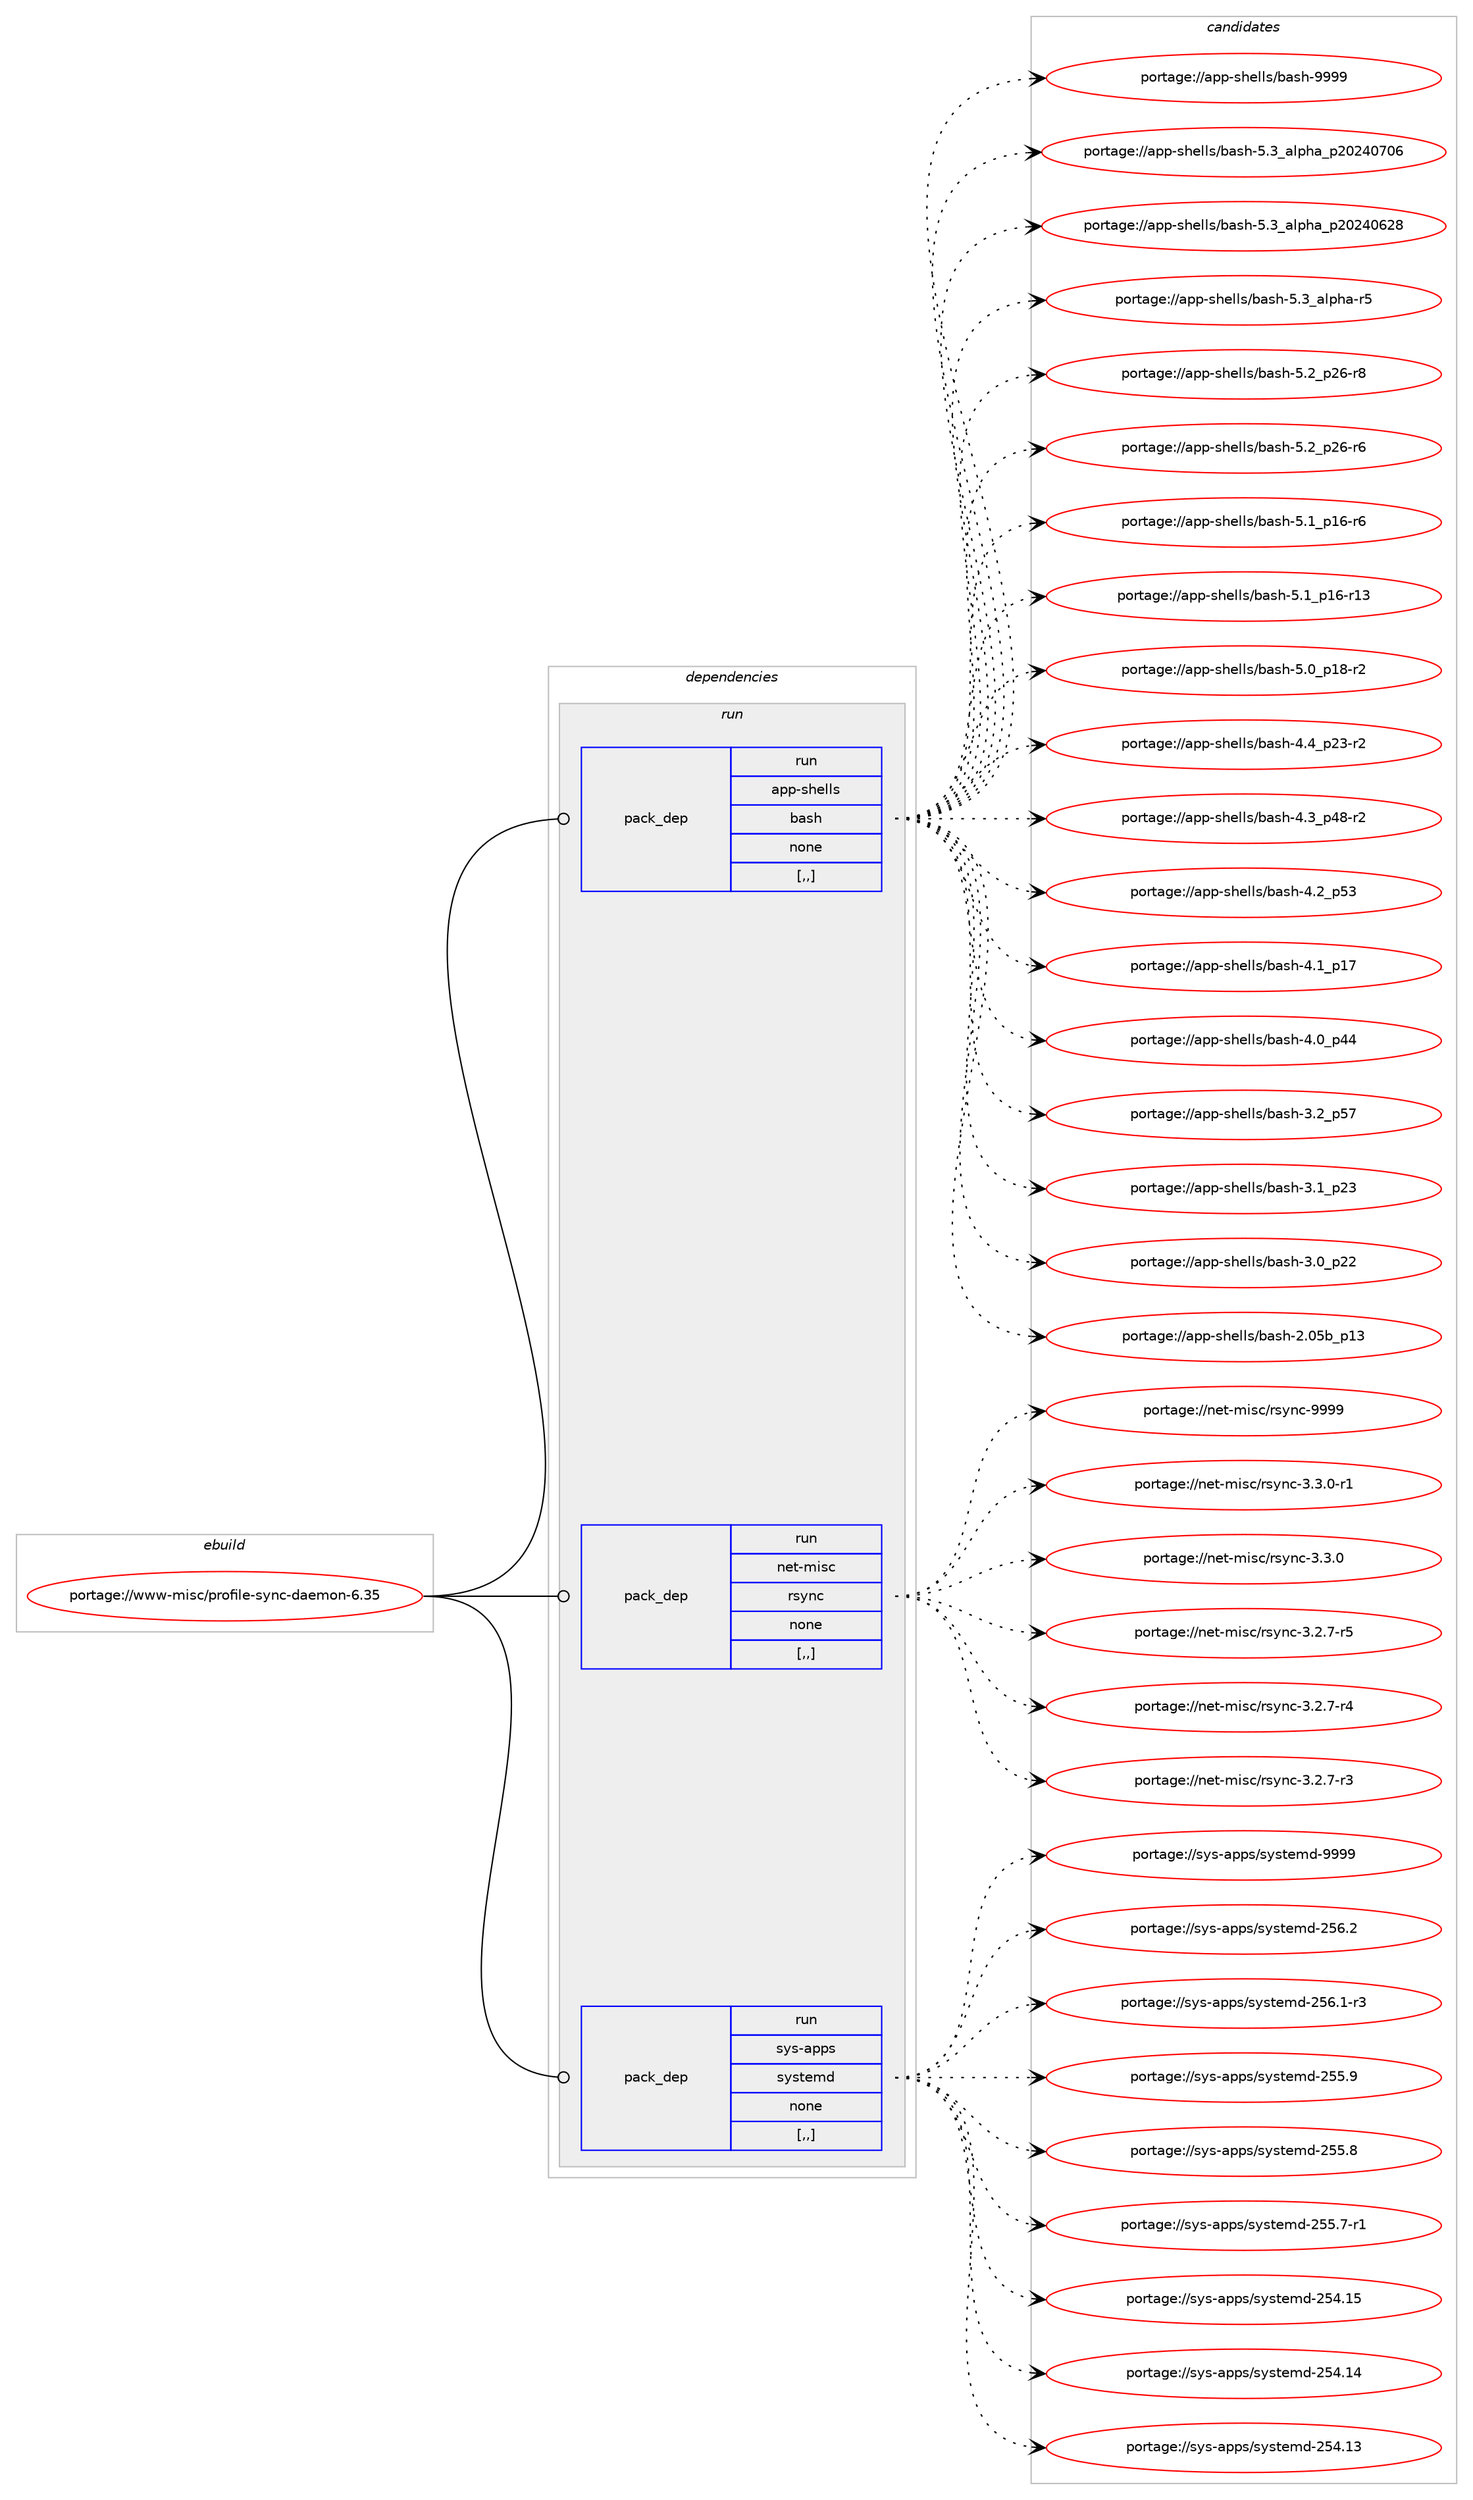 digraph prolog {

# *************
# Graph options
# *************

newrank=true;
concentrate=true;
compound=true;
graph [rankdir=LR,fontname=Helvetica,fontsize=10,ranksep=1.5];#, ranksep=2.5, nodesep=0.2];
edge  [arrowhead=vee];
node  [fontname=Helvetica,fontsize=10];

# **********
# The ebuild
# **********

subgraph cluster_leftcol {
color=gray;
rank=same;
label=<<i>ebuild</i>>;
id [label="portage://www-misc/profile-sync-daemon-6.35", color=red, width=4, href="../www-misc/profile-sync-daemon-6.35.svg"];
}

# ****************
# The dependencies
# ****************

subgraph cluster_midcol {
color=gray;
label=<<i>dependencies</i>>;
subgraph cluster_compile {
fillcolor="#eeeeee";
style=filled;
label=<<i>compile</i>>;
}
subgraph cluster_compileandrun {
fillcolor="#eeeeee";
style=filled;
label=<<i>compile and run</i>>;
}
subgraph cluster_run {
fillcolor="#eeeeee";
style=filled;
label=<<i>run</i>>;
subgraph pack326585 {
dependency449801 [label=<<TABLE BORDER="0" CELLBORDER="1" CELLSPACING="0" CELLPADDING="4" WIDTH="220"><TR><TD ROWSPAN="6" CELLPADDING="30">pack_dep</TD></TR><TR><TD WIDTH="110">run</TD></TR><TR><TD>app-shells</TD></TR><TR><TD>bash</TD></TR><TR><TD>none</TD></TR><TR><TD>[,,]</TD></TR></TABLE>>, shape=none, color=blue];
}
id:e -> dependency449801:w [weight=20,style="solid",arrowhead="odot"];
subgraph pack326586 {
dependency449802 [label=<<TABLE BORDER="0" CELLBORDER="1" CELLSPACING="0" CELLPADDING="4" WIDTH="220"><TR><TD ROWSPAN="6" CELLPADDING="30">pack_dep</TD></TR><TR><TD WIDTH="110">run</TD></TR><TR><TD>net-misc</TD></TR><TR><TD>rsync</TD></TR><TR><TD>none</TD></TR><TR><TD>[,,]</TD></TR></TABLE>>, shape=none, color=blue];
}
id:e -> dependency449802:w [weight=20,style="solid",arrowhead="odot"];
subgraph pack326587 {
dependency449803 [label=<<TABLE BORDER="0" CELLBORDER="1" CELLSPACING="0" CELLPADDING="4" WIDTH="220"><TR><TD ROWSPAN="6" CELLPADDING="30">pack_dep</TD></TR><TR><TD WIDTH="110">run</TD></TR><TR><TD>sys-apps</TD></TR><TR><TD>systemd</TD></TR><TR><TD>none</TD></TR><TR><TD>[,,]</TD></TR></TABLE>>, shape=none, color=blue];
}
id:e -> dependency449803:w [weight=20,style="solid",arrowhead="odot"];
}
}

# **************
# The candidates
# **************

subgraph cluster_choices {
rank=same;
color=gray;
label=<<i>candidates</i>>;

subgraph choice326585 {
color=black;
nodesep=1;
choice97112112451151041011081081154798971151044557575757 [label="portage://app-shells/bash-9999", color=red, width=4,href="../app-shells/bash-9999.svg"];
choice971121124511510410110810811547989711510445534651959710811210497951125048505248554854 [label="portage://app-shells/bash-5.3_alpha_p20240706", color=red, width=4,href="../app-shells/bash-5.3_alpha_p20240706.svg"];
choice971121124511510410110810811547989711510445534651959710811210497951125048505248545056 [label="portage://app-shells/bash-5.3_alpha_p20240628", color=red, width=4,href="../app-shells/bash-5.3_alpha_p20240628.svg"];
choice9711211245115104101108108115479897115104455346519597108112104974511453 [label="portage://app-shells/bash-5.3_alpha-r5", color=red, width=4,href="../app-shells/bash-5.3_alpha-r5.svg"];
choice9711211245115104101108108115479897115104455346509511250544511456 [label="portage://app-shells/bash-5.2_p26-r8", color=red, width=4,href="../app-shells/bash-5.2_p26-r8.svg"];
choice9711211245115104101108108115479897115104455346509511250544511454 [label="portage://app-shells/bash-5.2_p26-r6", color=red, width=4,href="../app-shells/bash-5.2_p26-r6.svg"];
choice9711211245115104101108108115479897115104455346499511249544511454 [label="portage://app-shells/bash-5.1_p16-r6", color=red, width=4,href="../app-shells/bash-5.1_p16-r6.svg"];
choice971121124511510410110810811547989711510445534649951124954451144951 [label="portage://app-shells/bash-5.1_p16-r13", color=red, width=4,href="../app-shells/bash-5.1_p16-r13.svg"];
choice9711211245115104101108108115479897115104455346489511249564511450 [label="portage://app-shells/bash-5.0_p18-r2", color=red, width=4,href="../app-shells/bash-5.0_p18-r2.svg"];
choice9711211245115104101108108115479897115104455246529511250514511450 [label="portage://app-shells/bash-4.4_p23-r2", color=red, width=4,href="../app-shells/bash-4.4_p23-r2.svg"];
choice9711211245115104101108108115479897115104455246519511252564511450 [label="portage://app-shells/bash-4.3_p48-r2", color=red, width=4,href="../app-shells/bash-4.3_p48-r2.svg"];
choice971121124511510410110810811547989711510445524650951125351 [label="portage://app-shells/bash-4.2_p53", color=red, width=4,href="../app-shells/bash-4.2_p53.svg"];
choice971121124511510410110810811547989711510445524649951124955 [label="portage://app-shells/bash-4.1_p17", color=red, width=4,href="../app-shells/bash-4.1_p17.svg"];
choice971121124511510410110810811547989711510445524648951125252 [label="portage://app-shells/bash-4.0_p44", color=red, width=4,href="../app-shells/bash-4.0_p44.svg"];
choice971121124511510410110810811547989711510445514650951125355 [label="portage://app-shells/bash-3.2_p57", color=red, width=4,href="../app-shells/bash-3.2_p57.svg"];
choice971121124511510410110810811547989711510445514649951125051 [label="portage://app-shells/bash-3.1_p23", color=red, width=4,href="../app-shells/bash-3.1_p23.svg"];
choice971121124511510410110810811547989711510445514648951125050 [label="portage://app-shells/bash-3.0_p22", color=red, width=4,href="../app-shells/bash-3.0_p22.svg"];
choice9711211245115104101108108115479897115104455046485398951124951 [label="portage://app-shells/bash-2.05b_p13", color=red, width=4,href="../app-shells/bash-2.05b_p13.svg"];
dependency449801:e -> choice97112112451151041011081081154798971151044557575757:w [style=dotted,weight="100"];
dependency449801:e -> choice971121124511510410110810811547989711510445534651959710811210497951125048505248554854:w [style=dotted,weight="100"];
dependency449801:e -> choice971121124511510410110810811547989711510445534651959710811210497951125048505248545056:w [style=dotted,weight="100"];
dependency449801:e -> choice9711211245115104101108108115479897115104455346519597108112104974511453:w [style=dotted,weight="100"];
dependency449801:e -> choice9711211245115104101108108115479897115104455346509511250544511456:w [style=dotted,weight="100"];
dependency449801:e -> choice9711211245115104101108108115479897115104455346509511250544511454:w [style=dotted,weight="100"];
dependency449801:e -> choice9711211245115104101108108115479897115104455346499511249544511454:w [style=dotted,weight="100"];
dependency449801:e -> choice971121124511510410110810811547989711510445534649951124954451144951:w [style=dotted,weight="100"];
dependency449801:e -> choice9711211245115104101108108115479897115104455346489511249564511450:w [style=dotted,weight="100"];
dependency449801:e -> choice9711211245115104101108108115479897115104455246529511250514511450:w [style=dotted,weight="100"];
dependency449801:e -> choice9711211245115104101108108115479897115104455246519511252564511450:w [style=dotted,weight="100"];
dependency449801:e -> choice971121124511510410110810811547989711510445524650951125351:w [style=dotted,weight="100"];
dependency449801:e -> choice971121124511510410110810811547989711510445524649951124955:w [style=dotted,weight="100"];
dependency449801:e -> choice971121124511510410110810811547989711510445524648951125252:w [style=dotted,weight="100"];
dependency449801:e -> choice971121124511510410110810811547989711510445514650951125355:w [style=dotted,weight="100"];
dependency449801:e -> choice971121124511510410110810811547989711510445514649951125051:w [style=dotted,weight="100"];
dependency449801:e -> choice971121124511510410110810811547989711510445514648951125050:w [style=dotted,weight="100"];
dependency449801:e -> choice9711211245115104101108108115479897115104455046485398951124951:w [style=dotted,weight="100"];
}
subgraph choice326586 {
color=black;
nodesep=1;
choice110101116451091051159947114115121110994557575757 [label="portage://net-misc/rsync-9999", color=red, width=4,href="../net-misc/rsync-9999.svg"];
choice110101116451091051159947114115121110994551465146484511449 [label="portage://net-misc/rsync-3.3.0-r1", color=red, width=4,href="../net-misc/rsync-3.3.0-r1.svg"];
choice11010111645109105115994711411512111099455146514648 [label="portage://net-misc/rsync-3.3.0", color=red, width=4,href="../net-misc/rsync-3.3.0.svg"];
choice110101116451091051159947114115121110994551465046554511453 [label="portage://net-misc/rsync-3.2.7-r5", color=red, width=4,href="../net-misc/rsync-3.2.7-r5.svg"];
choice110101116451091051159947114115121110994551465046554511452 [label="portage://net-misc/rsync-3.2.7-r4", color=red, width=4,href="../net-misc/rsync-3.2.7-r4.svg"];
choice110101116451091051159947114115121110994551465046554511451 [label="portage://net-misc/rsync-3.2.7-r3", color=red, width=4,href="../net-misc/rsync-3.2.7-r3.svg"];
dependency449802:e -> choice110101116451091051159947114115121110994557575757:w [style=dotted,weight="100"];
dependency449802:e -> choice110101116451091051159947114115121110994551465146484511449:w [style=dotted,weight="100"];
dependency449802:e -> choice11010111645109105115994711411512111099455146514648:w [style=dotted,weight="100"];
dependency449802:e -> choice110101116451091051159947114115121110994551465046554511453:w [style=dotted,weight="100"];
dependency449802:e -> choice110101116451091051159947114115121110994551465046554511452:w [style=dotted,weight="100"];
dependency449802:e -> choice110101116451091051159947114115121110994551465046554511451:w [style=dotted,weight="100"];
}
subgraph choice326587 {
color=black;
nodesep=1;
choice1151211154597112112115471151211151161011091004557575757 [label="portage://sys-apps/systemd-9999", color=red, width=4,href="../sys-apps/systemd-9999.svg"];
choice115121115459711211211547115121115116101109100455053544650 [label="portage://sys-apps/systemd-256.2", color=red, width=4,href="../sys-apps/systemd-256.2.svg"];
choice1151211154597112112115471151211151161011091004550535446494511451 [label="portage://sys-apps/systemd-256.1-r3", color=red, width=4,href="../sys-apps/systemd-256.1-r3.svg"];
choice115121115459711211211547115121115116101109100455053534657 [label="portage://sys-apps/systemd-255.9", color=red, width=4,href="../sys-apps/systemd-255.9.svg"];
choice115121115459711211211547115121115116101109100455053534656 [label="portage://sys-apps/systemd-255.8", color=red, width=4,href="../sys-apps/systemd-255.8.svg"];
choice1151211154597112112115471151211151161011091004550535346554511449 [label="portage://sys-apps/systemd-255.7-r1", color=red, width=4,href="../sys-apps/systemd-255.7-r1.svg"];
choice11512111545971121121154711512111511610110910045505352464953 [label="portage://sys-apps/systemd-254.15", color=red, width=4,href="../sys-apps/systemd-254.15.svg"];
choice11512111545971121121154711512111511610110910045505352464952 [label="portage://sys-apps/systemd-254.14", color=red, width=4,href="../sys-apps/systemd-254.14.svg"];
choice11512111545971121121154711512111511610110910045505352464951 [label="portage://sys-apps/systemd-254.13", color=red, width=4,href="../sys-apps/systemd-254.13.svg"];
dependency449803:e -> choice1151211154597112112115471151211151161011091004557575757:w [style=dotted,weight="100"];
dependency449803:e -> choice115121115459711211211547115121115116101109100455053544650:w [style=dotted,weight="100"];
dependency449803:e -> choice1151211154597112112115471151211151161011091004550535446494511451:w [style=dotted,weight="100"];
dependency449803:e -> choice115121115459711211211547115121115116101109100455053534657:w [style=dotted,weight="100"];
dependency449803:e -> choice115121115459711211211547115121115116101109100455053534656:w [style=dotted,weight="100"];
dependency449803:e -> choice1151211154597112112115471151211151161011091004550535346554511449:w [style=dotted,weight="100"];
dependency449803:e -> choice11512111545971121121154711512111511610110910045505352464953:w [style=dotted,weight="100"];
dependency449803:e -> choice11512111545971121121154711512111511610110910045505352464952:w [style=dotted,weight="100"];
dependency449803:e -> choice11512111545971121121154711512111511610110910045505352464951:w [style=dotted,weight="100"];
}
}

}
